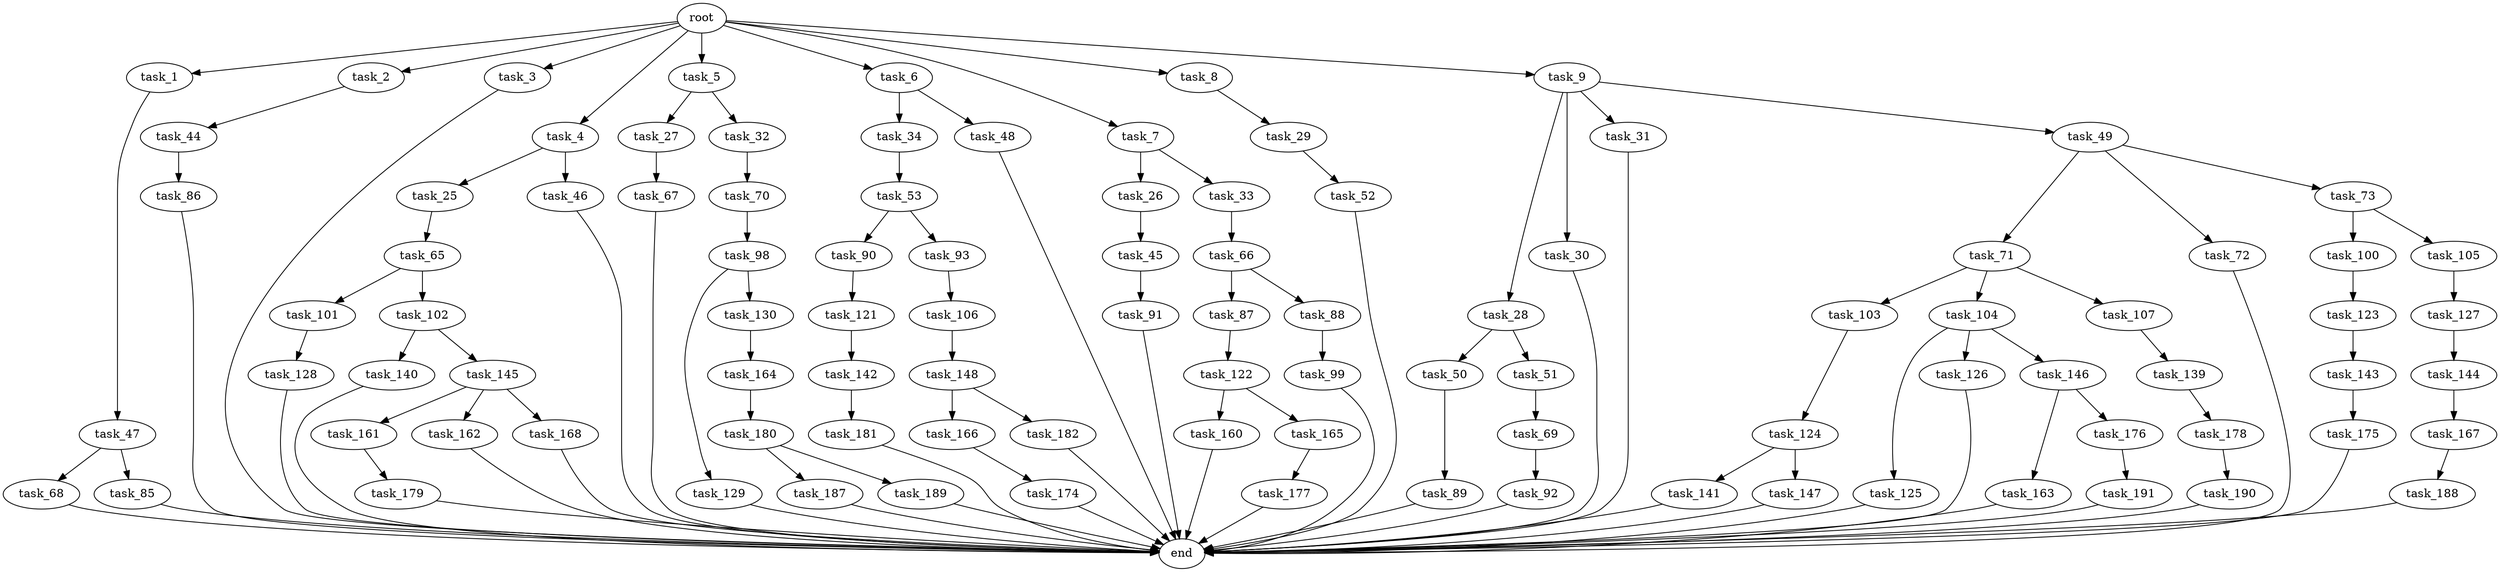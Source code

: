 digraph G {
  root [size="0.000000"];
  task_1 [size="1.024000"];
  task_2 [size="1.024000"];
  task_3 [size="1.024000"];
  task_4 [size="1.024000"];
  task_5 [size="1.024000"];
  task_6 [size="1.024000"];
  task_7 [size="1.024000"];
  task_8 [size="1.024000"];
  task_9 [size="1.024000"];
  task_25 [size="309237645.312000"];
  task_26 [size="214748364.800000"];
  task_27 [size="77309411.328000"];
  task_28 [size="34359738.368000"];
  task_29 [size="420906795.008000"];
  task_30 [size="34359738.368000"];
  task_31 [size="34359738.368000"];
  task_32 [size="77309411.328000"];
  task_33 [size="214748364.800000"];
  task_34 [size="137438953.472000"];
  task_44 [size="549755813.888000"];
  task_45 [size="420906795.008000"];
  task_46 [size="309237645.312000"];
  task_47 [size="695784701.952000"];
  task_48 [size="137438953.472000"];
  task_49 [size="34359738.368000"];
  task_50 [size="858993459.200000"];
  task_51 [size="858993459.200000"];
  task_52 [size="549755813.888000"];
  task_53 [size="858993459.200000"];
  task_65 [size="420906795.008000"];
  task_66 [size="77309411.328000"];
  task_67 [size="77309411.328000"];
  task_68 [size="77309411.328000"];
  task_69 [size="137438953.472000"];
  task_70 [size="420906795.008000"];
  task_71 [size="549755813.888000"];
  task_72 [size="549755813.888000"];
  task_73 [size="549755813.888000"];
  task_85 [size="77309411.328000"];
  task_86 [size="695784701.952000"];
  task_87 [size="137438953.472000"];
  task_88 [size="137438953.472000"];
  task_89 [size="77309411.328000"];
  task_90 [size="549755813.888000"];
  task_91 [size="549755813.888000"];
  task_92 [size="420906795.008000"];
  task_93 [size="549755813.888000"];
  task_98 [size="695784701.952000"];
  task_99 [size="309237645.312000"];
  task_100 [size="34359738.368000"];
  task_101 [size="137438953.472000"];
  task_102 [size="137438953.472000"];
  task_103 [size="420906795.008000"];
  task_104 [size="420906795.008000"];
  task_105 [size="34359738.368000"];
  task_106 [size="137438953.472000"];
  task_107 [size="420906795.008000"];
  task_121 [size="549755813.888000"];
  task_122 [size="137438953.472000"];
  task_123 [size="214748364.800000"];
  task_124 [size="858993459.200000"];
  task_125 [size="34359738.368000"];
  task_126 [size="34359738.368000"];
  task_127 [size="420906795.008000"];
  task_128 [size="420906795.008000"];
  task_129 [size="214748364.800000"];
  task_130 [size="214748364.800000"];
  task_139 [size="77309411.328000"];
  task_140 [size="214748364.800000"];
  task_141 [size="309237645.312000"];
  task_142 [size="695784701.952000"];
  task_143 [size="34359738.368000"];
  task_144 [size="309237645.312000"];
  task_145 [size="214748364.800000"];
  task_146 [size="34359738.368000"];
  task_147 [size="309237645.312000"];
  task_148 [size="858993459.200000"];
  task_160 [size="77309411.328000"];
  task_161 [size="695784701.952000"];
  task_162 [size="695784701.952000"];
  task_163 [size="77309411.328000"];
  task_164 [size="214748364.800000"];
  task_165 [size="77309411.328000"];
  task_166 [size="420906795.008000"];
  task_167 [size="549755813.888000"];
  task_168 [size="695784701.952000"];
  task_174 [size="309237645.312000"];
  task_175 [size="34359738.368000"];
  task_176 [size="77309411.328000"];
  task_177 [size="420906795.008000"];
  task_178 [size="34359738.368000"];
  task_179 [size="858993459.200000"];
  task_180 [size="858993459.200000"];
  task_181 [size="420906795.008000"];
  task_182 [size="420906795.008000"];
  task_187 [size="137438953.472000"];
  task_188 [size="695784701.952000"];
  task_189 [size="137438953.472000"];
  task_190 [size="858993459.200000"];
  task_191 [size="695784701.952000"];
  end [size="0.000000"];

  root -> task_1 [size="1.000000"];
  root -> task_2 [size="1.000000"];
  root -> task_3 [size="1.000000"];
  root -> task_4 [size="1.000000"];
  root -> task_5 [size="1.000000"];
  root -> task_6 [size="1.000000"];
  root -> task_7 [size="1.000000"];
  root -> task_8 [size="1.000000"];
  root -> task_9 [size="1.000000"];
  task_1 -> task_47 [size="679477248.000000"];
  task_2 -> task_44 [size="536870912.000000"];
  task_3 -> end [size="1.000000"];
  task_4 -> task_25 [size="301989888.000000"];
  task_4 -> task_46 [size="301989888.000000"];
  task_5 -> task_27 [size="75497472.000000"];
  task_5 -> task_32 [size="75497472.000000"];
  task_6 -> task_34 [size="134217728.000000"];
  task_6 -> task_48 [size="134217728.000000"];
  task_7 -> task_26 [size="209715200.000000"];
  task_7 -> task_33 [size="209715200.000000"];
  task_8 -> task_29 [size="411041792.000000"];
  task_9 -> task_28 [size="33554432.000000"];
  task_9 -> task_30 [size="33554432.000000"];
  task_9 -> task_31 [size="33554432.000000"];
  task_9 -> task_49 [size="33554432.000000"];
  task_25 -> task_65 [size="411041792.000000"];
  task_26 -> task_45 [size="411041792.000000"];
  task_27 -> task_67 [size="75497472.000000"];
  task_28 -> task_50 [size="838860800.000000"];
  task_28 -> task_51 [size="838860800.000000"];
  task_29 -> task_52 [size="536870912.000000"];
  task_30 -> end [size="1.000000"];
  task_31 -> end [size="1.000000"];
  task_32 -> task_70 [size="411041792.000000"];
  task_33 -> task_66 [size="75497472.000000"];
  task_34 -> task_53 [size="838860800.000000"];
  task_44 -> task_86 [size="679477248.000000"];
  task_45 -> task_91 [size="536870912.000000"];
  task_46 -> end [size="1.000000"];
  task_47 -> task_68 [size="75497472.000000"];
  task_47 -> task_85 [size="75497472.000000"];
  task_48 -> end [size="1.000000"];
  task_49 -> task_71 [size="536870912.000000"];
  task_49 -> task_72 [size="536870912.000000"];
  task_49 -> task_73 [size="536870912.000000"];
  task_50 -> task_89 [size="75497472.000000"];
  task_51 -> task_69 [size="134217728.000000"];
  task_52 -> end [size="1.000000"];
  task_53 -> task_90 [size="536870912.000000"];
  task_53 -> task_93 [size="536870912.000000"];
  task_65 -> task_101 [size="134217728.000000"];
  task_65 -> task_102 [size="134217728.000000"];
  task_66 -> task_87 [size="134217728.000000"];
  task_66 -> task_88 [size="134217728.000000"];
  task_67 -> end [size="1.000000"];
  task_68 -> end [size="1.000000"];
  task_69 -> task_92 [size="411041792.000000"];
  task_70 -> task_98 [size="679477248.000000"];
  task_71 -> task_103 [size="411041792.000000"];
  task_71 -> task_104 [size="411041792.000000"];
  task_71 -> task_107 [size="411041792.000000"];
  task_72 -> end [size="1.000000"];
  task_73 -> task_100 [size="33554432.000000"];
  task_73 -> task_105 [size="33554432.000000"];
  task_85 -> end [size="1.000000"];
  task_86 -> end [size="1.000000"];
  task_87 -> task_122 [size="134217728.000000"];
  task_88 -> task_99 [size="301989888.000000"];
  task_89 -> end [size="1.000000"];
  task_90 -> task_121 [size="536870912.000000"];
  task_91 -> end [size="1.000000"];
  task_92 -> end [size="1.000000"];
  task_93 -> task_106 [size="134217728.000000"];
  task_98 -> task_129 [size="209715200.000000"];
  task_98 -> task_130 [size="209715200.000000"];
  task_99 -> end [size="1.000000"];
  task_100 -> task_123 [size="209715200.000000"];
  task_101 -> task_128 [size="411041792.000000"];
  task_102 -> task_140 [size="209715200.000000"];
  task_102 -> task_145 [size="209715200.000000"];
  task_103 -> task_124 [size="838860800.000000"];
  task_104 -> task_125 [size="33554432.000000"];
  task_104 -> task_126 [size="33554432.000000"];
  task_104 -> task_146 [size="33554432.000000"];
  task_105 -> task_127 [size="411041792.000000"];
  task_106 -> task_148 [size="838860800.000000"];
  task_107 -> task_139 [size="75497472.000000"];
  task_121 -> task_142 [size="679477248.000000"];
  task_122 -> task_160 [size="75497472.000000"];
  task_122 -> task_165 [size="75497472.000000"];
  task_123 -> task_143 [size="33554432.000000"];
  task_124 -> task_141 [size="301989888.000000"];
  task_124 -> task_147 [size="301989888.000000"];
  task_125 -> end [size="1.000000"];
  task_126 -> end [size="1.000000"];
  task_127 -> task_144 [size="301989888.000000"];
  task_128 -> end [size="1.000000"];
  task_129 -> end [size="1.000000"];
  task_130 -> task_164 [size="209715200.000000"];
  task_139 -> task_178 [size="33554432.000000"];
  task_140 -> end [size="1.000000"];
  task_141 -> end [size="1.000000"];
  task_142 -> task_181 [size="411041792.000000"];
  task_143 -> task_175 [size="33554432.000000"];
  task_144 -> task_167 [size="536870912.000000"];
  task_145 -> task_161 [size="679477248.000000"];
  task_145 -> task_162 [size="679477248.000000"];
  task_145 -> task_168 [size="679477248.000000"];
  task_146 -> task_163 [size="75497472.000000"];
  task_146 -> task_176 [size="75497472.000000"];
  task_147 -> end [size="1.000000"];
  task_148 -> task_166 [size="411041792.000000"];
  task_148 -> task_182 [size="411041792.000000"];
  task_160 -> end [size="1.000000"];
  task_161 -> task_179 [size="838860800.000000"];
  task_162 -> end [size="1.000000"];
  task_163 -> end [size="1.000000"];
  task_164 -> task_180 [size="838860800.000000"];
  task_165 -> task_177 [size="411041792.000000"];
  task_166 -> task_174 [size="301989888.000000"];
  task_167 -> task_188 [size="679477248.000000"];
  task_168 -> end [size="1.000000"];
  task_174 -> end [size="1.000000"];
  task_175 -> end [size="1.000000"];
  task_176 -> task_191 [size="679477248.000000"];
  task_177 -> end [size="1.000000"];
  task_178 -> task_190 [size="838860800.000000"];
  task_179 -> end [size="1.000000"];
  task_180 -> task_187 [size="134217728.000000"];
  task_180 -> task_189 [size="134217728.000000"];
  task_181 -> end [size="1.000000"];
  task_182 -> end [size="1.000000"];
  task_187 -> end [size="1.000000"];
  task_188 -> end [size="1.000000"];
  task_189 -> end [size="1.000000"];
  task_190 -> end [size="1.000000"];
  task_191 -> end [size="1.000000"];
}
